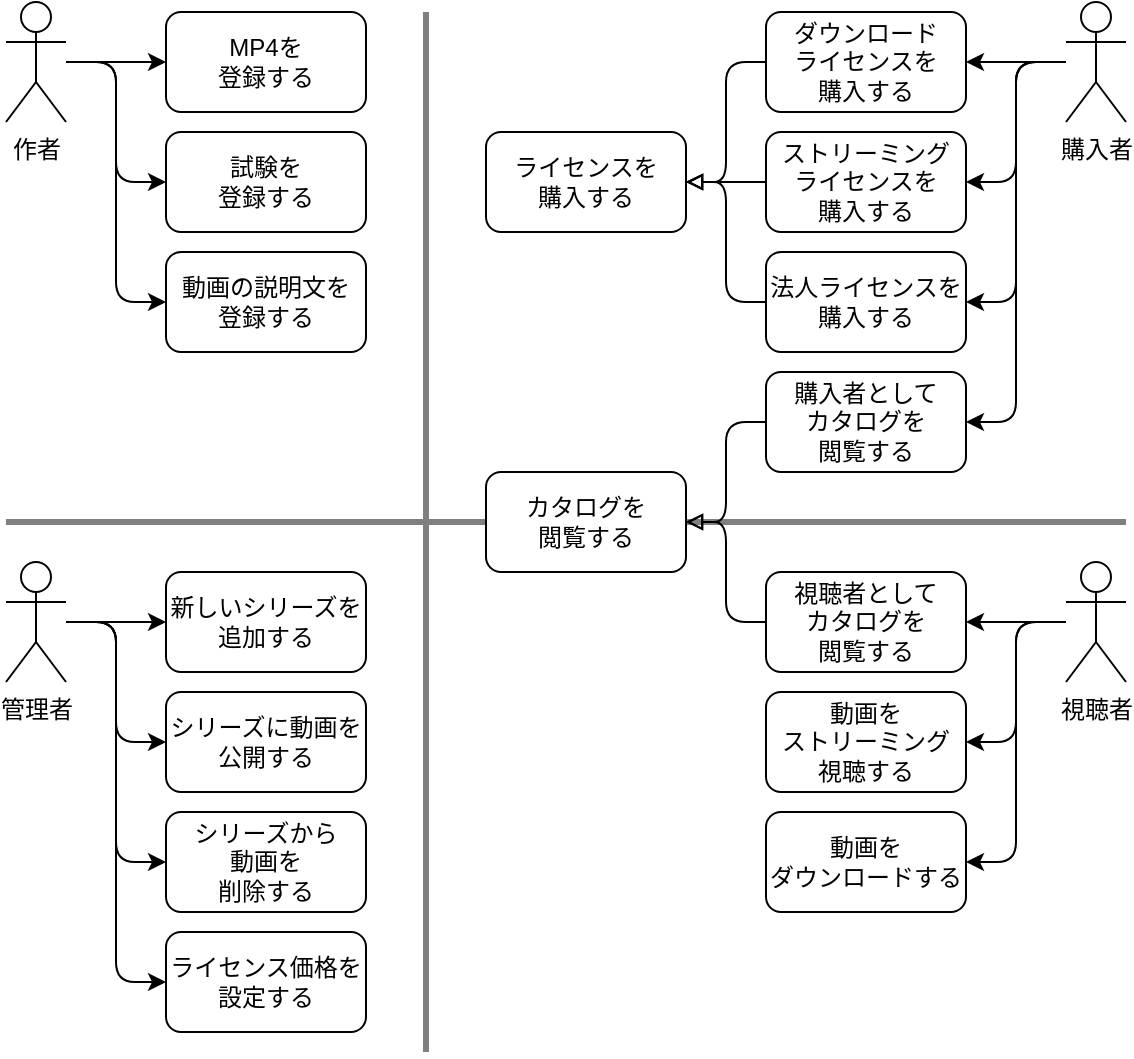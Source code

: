 <mxfile>
    <diagram id="kTU9wYs8WQ8SEkurZvVh" name="Page-1">
        <mxGraphModel dx="2026" dy="1162" grid="1" gridSize="10" guides="1" tooltips="1" connect="1" arrows="1" fold="1" page="1" pageScale="1" pageWidth="850" pageHeight="1100" math="0" shadow="0">
            <root>
                <mxCell id="0"/>
                <mxCell id="1" parent="0"/>
                <mxCell id="50" value="" style="endArrow=none;html=1;strokeWidth=3;strokeColor=#808080;" edge="1" parent="1">
                    <mxGeometry width="50" height="50" relative="1" as="geometry">
                        <mxPoint x="600" y="295" as="sourcePoint"/>
                        <mxPoint x="40" y="295" as="targetPoint"/>
                    </mxGeometry>
                </mxCell>
                <mxCell id="30" style="edgeStyle=orthogonalEdgeStyle;html=1;entryX=0;entryY=0.5;entryDx=0;entryDy=0;" edge="1" parent="1" source="2" target="3">
                    <mxGeometry relative="1" as="geometry"/>
                </mxCell>
                <mxCell id="31" style="edgeStyle=orthogonalEdgeStyle;html=1;entryX=0;entryY=0.5;entryDx=0;entryDy=0;" edge="1" parent="1" source="2" target="4">
                    <mxGeometry relative="1" as="geometry"/>
                </mxCell>
                <mxCell id="32" style="edgeStyle=orthogonalEdgeStyle;html=1;entryX=0;entryY=0.5;entryDx=0;entryDy=0;" edge="1" parent="1" source="2" target="5">
                    <mxGeometry relative="1" as="geometry"/>
                </mxCell>
                <mxCell id="2" value="作者" style="shape=umlActor;verticalLabelPosition=bottom;verticalAlign=top;html=1;outlineConnect=0;" vertex="1" parent="1">
                    <mxGeometry x="40" y="35" width="30" height="60" as="geometry"/>
                </mxCell>
                <mxCell id="3" value="MP4を&lt;br&gt;登録する" style="rounded=1;whiteSpace=wrap;html=1;" vertex="1" parent="1">
                    <mxGeometry x="120" y="40" width="100" height="50" as="geometry"/>
                </mxCell>
                <mxCell id="4" value="試験を&lt;br&gt;登録する" style="rounded=1;whiteSpace=wrap;html=1;" vertex="1" parent="1">
                    <mxGeometry x="120" y="100" width="100" height="50" as="geometry"/>
                </mxCell>
                <mxCell id="5" value="動画の説明文を&lt;br&gt;登録する" style="rounded=1;whiteSpace=wrap;html=1;" vertex="1" parent="1">
                    <mxGeometry x="120" y="160" width="100" height="50" as="geometry"/>
                </mxCell>
                <mxCell id="33" style="edgeStyle=orthogonalEdgeStyle;html=1;entryX=0;entryY=0.5;entryDx=0;entryDy=0;" edge="1" parent="1" source="6" target="7">
                    <mxGeometry relative="1" as="geometry"/>
                </mxCell>
                <mxCell id="34" style="edgeStyle=orthogonalEdgeStyle;html=1;entryX=0;entryY=0.5;entryDx=0;entryDy=0;" edge="1" parent="1" source="6" target="8">
                    <mxGeometry relative="1" as="geometry"/>
                </mxCell>
                <mxCell id="35" style="edgeStyle=orthogonalEdgeStyle;html=1;entryX=0;entryY=0.5;entryDx=0;entryDy=0;" edge="1" parent="1" source="6" target="9">
                    <mxGeometry relative="1" as="geometry"/>
                </mxCell>
                <mxCell id="36" style="edgeStyle=orthogonalEdgeStyle;html=1;entryX=0;entryY=0.5;entryDx=0;entryDy=0;" edge="1" parent="1" source="6" target="10">
                    <mxGeometry relative="1" as="geometry"/>
                </mxCell>
                <mxCell id="6" value="管理者" style="shape=umlActor;verticalLabelPosition=bottom;verticalAlign=top;html=1;outlineConnect=0;" vertex="1" parent="1">
                    <mxGeometry x="40" y="315" width="30" height="60" as="geometry"/>
                </mxCell>
                <mxCell id="7" value="新しいシリーズを&lt;br&gt;追加する" style="rounded=1;whiteSpace=wrap;html=1;" vertex="1" parent="1">
                    <mxGeometry x="120" y="320" width="100" height="50" as="geometry"/>
                </mxCell>
                <mxCell id="8" value="シリーズに動画を&lt;br&gt;公開する" style="rounded=1;whiteSpace=wrap;html=1;" vertex="1" parent="1">
                    <mxGeometry x="120" y="380" width="100" height="50" as="geometry"/>
                </mxCell>
                <mxCell id="9" value="シリーズから&lt;br&gt;動画を&lt;br&gt;削除する" style="rounded=1;whiteSpace=wrap;html=1;" vertex="1" parent="1">
                    <mxGeometry x="120" y="440" width="100" height="50" as="geometry"/>
                </mxCell>
                <mxCell id="10" value="ライセンス価格を&lt;br&gt;設定する" style="rounded=1;whiteSpace=wrap;html=1;" vertex="1" parent="1">
                    <mxGeometry x="120" y="500" width="100" height="50" as="geometry"/>
                </mxCell>
                <mxCell id="44" style="edgeStyle=orthogonalEdgeStyle;html=1;entryX=1;entryY=0.5;entryDx=0;entryDy=0;endArrow=block;endFill=0;" edge="1" parent="1" source="11" target="18">
                    <mxGeometry relative="1" as="geometry"/>
                </mxCell>
                <mxCell id="11" value="ダウンロード&lt;br&gt;ライセンスを&lt;br&gt;購入する" style="rounded=1;whiteSpace=wrap;html=1;" vertex="1" parent="1">
                    <mxGeometry x="420" y="40" width="100" height="50" as="geometry"/>
                </mxCell>
                <mxCell id="45" style="edgeStyle=orthogonalEdgeStyle;html=1;endArrow=block;endFill=0;" edge="1" parent="1" source="12" target="18">
                    <mxGeometry relative="1" as="geometry"/>
                </mxCell>
                <mxCell id="12" value="ストリーミング&lt;br&gt;ライセンスを&lt;br&gt;購入する" style="rounded=1;whiteSpace=wrap;html=1;" vertex="1" parent="1">
                    <mxGeometry x="420" y="100" width="100" height="50" as="geometry"/>
                </mxCell>
                <mxCell id="46" style="edgeStyle=orthogonalEdgeStyle;html=1;entryX=1;entryY=0.5;entryDx=0;entryDy=0;endArrow=block;endFill=0;" edge="1" parent="1" source="13" target="18">
                    <mxGeometry relative="1" as="geometry"/>
                </mxCell>
                <mxCell id="13" value="法人ライセンスを&lt;br&gt;購入する" style="rounded=1;whiteSpace=wrap;html=1;" vertex="1" parent="1">
                    <mxGeometry x="420" y="160" width="100" height="50" as="geometry"/>
                </mxCell>
                <mxCell id="47" style="edgeStyle=orthogonalEdgeStyle;html=1;endArrow=block;endFill=0;" edge="1" parent="1" source="14" target="19">
                    <mxGeometry relative="1" as="geometry"/>
                </mxCell>
                <mxCell id="14" value="購入者として&lt;br&gt;カタログを&lt;br&gt;閲覧する" style="rounded=1;whiteSpace=wrap;html=1;" vertex="1" parent="1">
                    <mxGeometry x="420" y="220" width="100" height="50" as="geometry"/>
                </mxCell>
                <mxCell id="48" style="edgeStyle=orthogonalEdgeStyle;html=1;entryX=1;entryY=0.5;entryDx=0;entryDy=0;endArrow=block;endFill=0;" edge="1" parent="1" source="15" target="19">
                    <mxGeometry relative="1" as="geometry"/>
                </mxCell>
                <mxCell id="15" value="視聴者として&lt;br&gt;カタログを&lt;br&gt;閲覧する" style="rounded=1;whiteSpace=wrap;html=1;" vertex="1" parent="1">
                    <mxGeometry x="420" y="320" width="100" height="50" as="geometry"/>
                </mxCell>
                <mxCell id="16" value="動画を&lt;br&gt;ストリーミング&lt;br&gt;視聴する" style="rounded=1;whiteSpace=wrap;html=1;" vertex="1" parent="1">
                    <mxGeometry x="420" y="380" width="100" height="50" as="geometry"/>
                </mxCell>
                <mxCell id="17" value="動画を&lt;br&gt;ダウンロードする" style="rounded=1;whiteSpace=wrap;html=1;" vertex="1" parent="1">
                    <mxGeometry x="420" y="440" width="100" height="50" as="geometry"/>
                </mxCell>
                <mxCell id="18" value="ライセンスを&lt;br&gt;購入する" style="rounded=1;whiteSpace=wrap;html=1;" vertex="1" parent="1">
                    <mxGeometry x="280" y="100" width="100" height="50" as="geometry"/>
                </mxCell>
                <mxCell id="19" value="カタログを&lt;br&gt;閲覧する" style="rounded=1;whiteSpace=wrap;html=1;" vertex="1" parent="1">
                    <mxGeometry x="280" y="270" width="100" height="50" as="geometry"/>
                </mxCell>
                <mxCell id="37" style="edgeStyle=orthogonalEdgeStyle;html=1;entryX=1;entryY=0.5;entryDx=0;entryDy=0;" edge="1" parent="1" source="20" target="11">
                    <mxGeometry relative="1" as="geometry"/>
                </mxCell>
                <mxCell id="38" style="edgeStyle=orthogonalEdgeStyle;html=1;entryX=1;entryY=0.5;entryDx=0;entryDy=0;" edge="1" parent="1" source="20" target="12">
                    <mxGeometry relative="1" as="geometry"/>
                </mxCell>
                <mxCell id="39" style="edgeStyle=orthogonalEdgeStyle;html=1;entryX=1;entryY=0.5;entryDx=0;entryDy=0;" edge="1" parent="1" source="20" target="13">
                    <mxGeometry relative="1" as="geometry"/>
                </mxCell>
                <mxCell id="40" style="edgeStyle=orthogonalEdgeStyle;html=1;entryX=1;entryY=0.5;entryDx=0;entryDy=0;" edge="1" parent="1" source="20" target="14">
                    <mxGeometry relative="1" as="geometry"/>
                </mxCell>
                <mxCell id="20" value="購入者" style="shape=umlActor;verticalLabelPosition=bottom;verticalAlign=top;html=1;outlineConnect=0;" vertex="1" parent="1">
                    <mxGeometry x="570" y="35" width="30" height="60" as="geometry"/>
                </mxCell>
                <mxCell id="41" style="edgeStyle=orthogonalEdgeStyle;html=1;entryX=1;entryY=0.5;entryDx=0;entryDy=0;" edge="1" parent="1" source="21" target="15">
                    <mxGeometry relative="1" as="geometry"/>
                </mxCell>
                <mxCell id="42" style="edgeStyle=orthogonalEdgeStyle;html=1;entryX=1;entryY=0.5;entryDx=0;entryDy=0;" edge="1" parent="1" source="21" target="16">
                    <mxGeometry relative="1" as="geometry"/>
                </mxCell>
                <mxCell id="43" style="edgeStyle=orthogonalEdgeStyle;html=1;entryX=1;entryY=0.5;entryDx=0;entryDy=0;" edge="1" parent="1" source="21" target="17">
                    <mxGeometry relative="1" as="geometry"/>
                </mxCell>
                <mxCell id="21" value="視聴者" style="shape=umlActor;verticalLabelPosition=bottom;verticalAlign=top;html=1;outlineConnect=0;" vertex="1" parent="1">
                    <mxGeometry x="570" y="315" width="30" height="60" as="geometry"/>
                </mxCell>
                <mxCell id="49" value="" style="endArrow=none;html=1;strokeWidth=3;strokeColor=#808080;" edge="1" parent="1">
                    <mxGeometry width="50" height="50" relative="1" as="geometry">
                        <mxPoint x="250" y="560" as="sourcePoint"/>
                        <mxPoint x="250" y="40" as="targetPoint"/>
                    </mxGeometry>
                </mxCell>
            </root>
        </mxGraphModel>
    </diagram>
</mxfile>